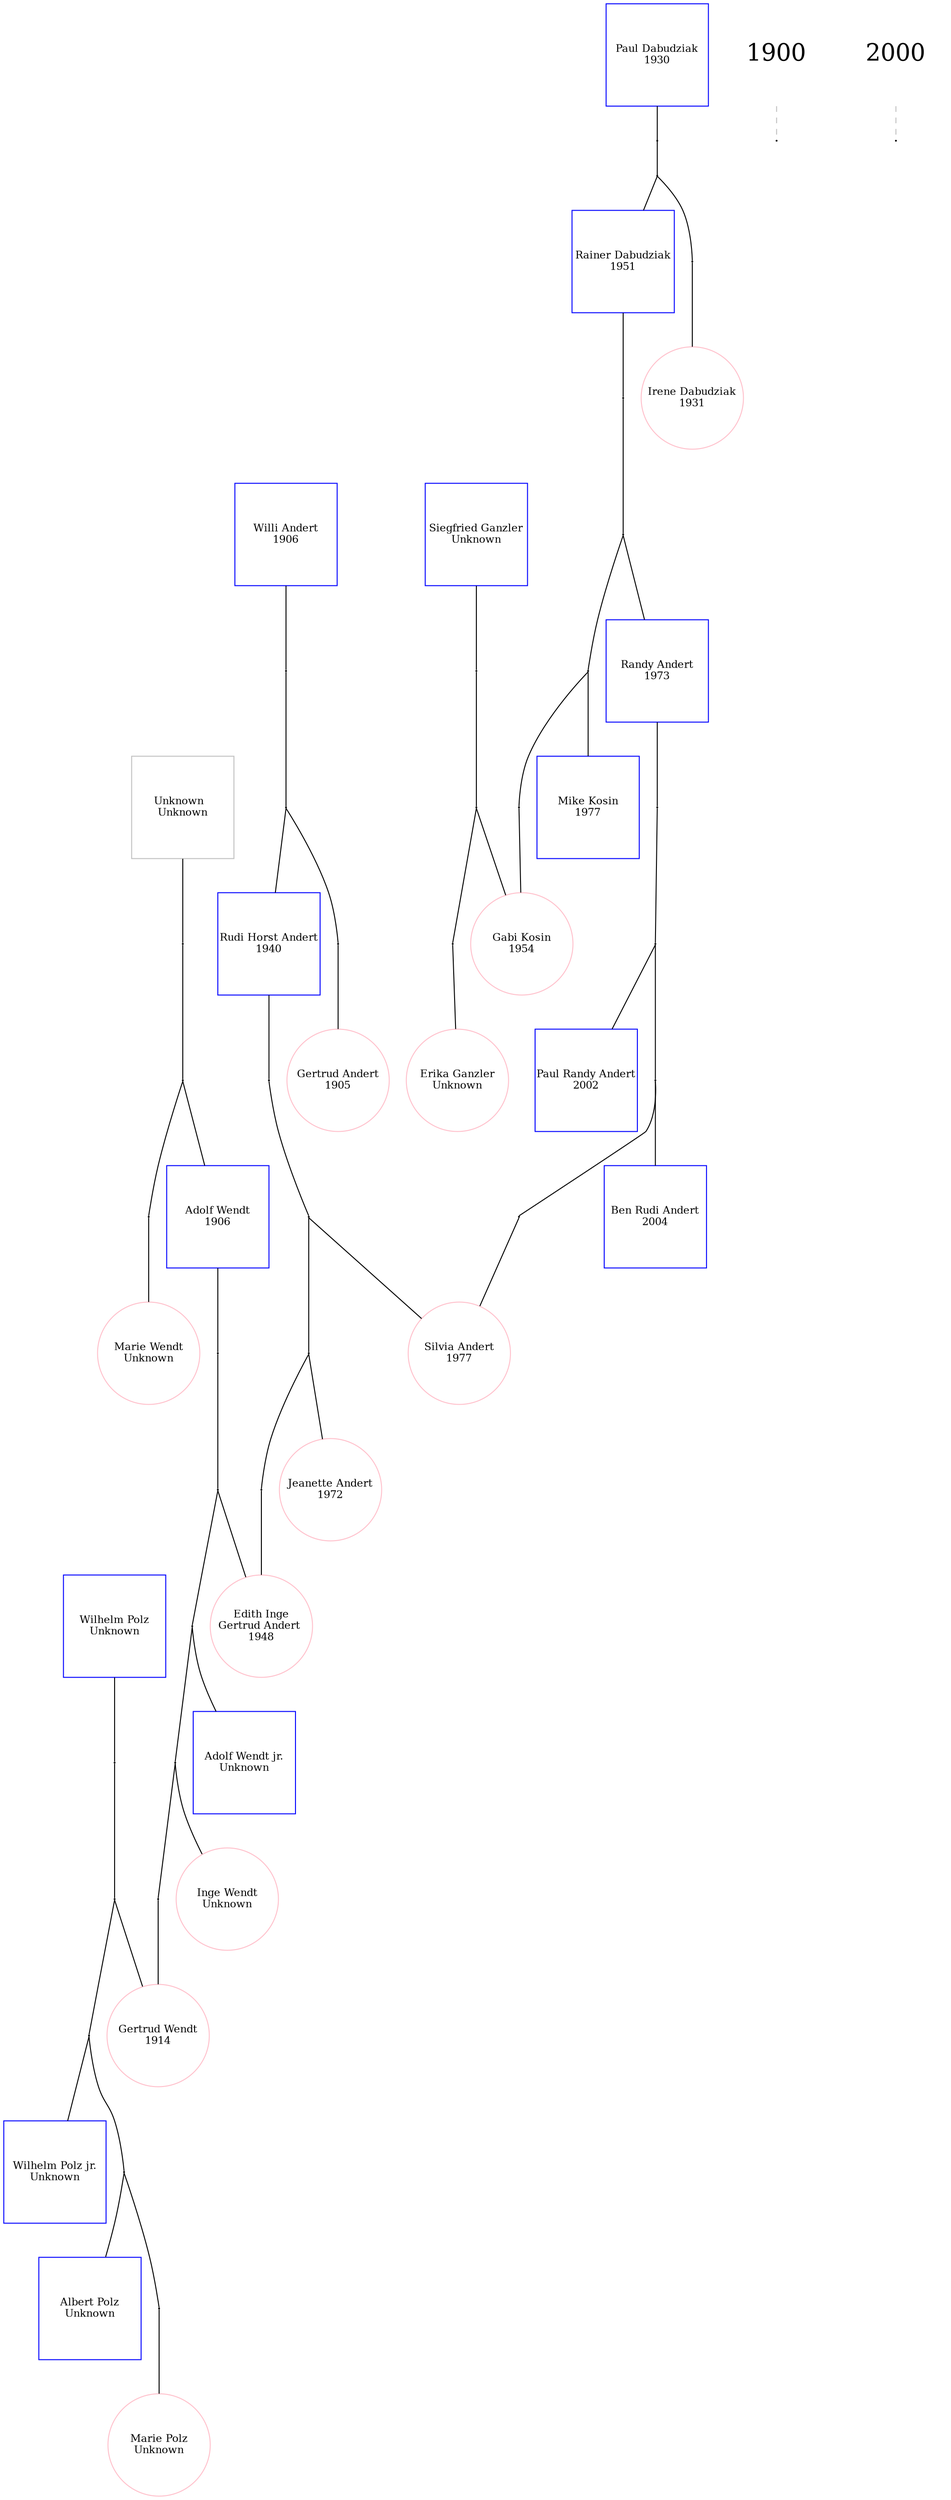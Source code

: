 digraph P {
    edge [dir=forward, arrowhead=none];
    node [fontsize=11, fixedsize=true, height=1.5, width=1.5];

x25_61y_19_25 [shape=square, color="blue",label="Ben Rudi Andert
2004", pos="25.61111,-19.25!"];

x22_0y_11_25 [shape=square, color="blue",label="Rudi Horst Andert
1940", pos="22,-11.25!"];

x12_0y_4_87 [shape=square, color="blue",label="Wilhelm Polz
Unknown", pos="12,-4.875!"];

x20_0y_6_87 [shape=circle, color="pink",label="Gertrud Andert
1905", pos="20,-6.875!"];

x36_0y_10_12 [shape=circle, color="pink",label="Irene Dabudziak
1931", pos="36,-10.125!"];

x30_0y_13_0 [shape=circle, color="pink",label="Gabi Kosin
1954", pos="30,-13!"];

x24_0y_7_0 [shape=square, color="blue",label="Willi Andert
1906", pos="24,-7!"];

x26_0y_9_87 [shape=circle, color="pink",label="Erika Ganzler
Unknown", pos="26,-9.875!"];

x3_0y_8_0 [shape=circle, color="pink",label="Gertrud Wendt
1914", pos="3,-8!"];

x6_25y_12_25 [shape=circle, color="pink",label="Edith Inge
Gertrud Andert 
1948", pos="6.25,-12.25!"];

x34_0y_9_87 [shape=square, color="blue",label="Siegfried Ganzler
Unknown", pos="34,-9.875!"];

x6_0y_8_0 [shape=square, color="blue",label="Wilhelm Polz jr.
Unknown", pos="6,-8!"];

x38_0y_12_62 [shape=square, color="blue",label="Rainer Dabudziak
1951", pos="38,-12.625!"];

x40_0y_10_0 [shape=square, color="blue",label="Paul Dabudziak
1930", pos="40,-10!"];

x11_50y_15_87 [shape=circle, color="pink",label="Silvia Andert
1977", pos="11.5,-15.875!"];

x0_0y_4_87 [shape=circle, color="pink",label="Marie Polz
Unknown", pos="0,-4.875!"];

x16_0y_7_0 [shape=square, color="blue",label="Adolf Wendt
1906", pos="16,-7!"];

x12_75y_11_12 [shape=circle, color="pink",label="Inge Wendt
Unknown", pos="12.75,-11.125!"];

x16_75y_15_25 [shape=circle, color="pink",label="Jeanette Andert
1972", pos="16.75,-15.25!"];

x9_0y_8_0 [shape=square, color="blue",label="Albert Polz
Unknown", pos="9,-8!"];

x32_66y_15_37 [shape=square, color="blue",label="Randy Andert
1973", pos="32.666668,-15.375!"];

x35_33y_15_87 [shape=square, color="blue",label="Mike Kosin
1977", pos="35.333332,-15.875!"];

x18_55y_19_0 [shape=square, color="blue",label="Paul Randy Andert
2002", pos="18.555555,-19!"];

x9_50y_11_12 [shape=square, color="blue",label="Adolf Wendt jr.
Unknown", pos="9.5,-11.125!"];

x14_0y_3_87 [shape=circle, color="pink",label="Marie Wendt
Unknown", pos="14,-3.875!"];

x18_0y_3_87 [shape=square, color="grey",label="Unknown  
Unknown", pos="18,-3.875!"];


    y1900 [shape=none, fontsize=25, label="1900", pos="-4,-6.25!"];
    y2000 [shape=none, fontsize=25, label="2000", pos="-4,-18.75!"];
    y0 [shape=circle,label="",height=0.01,width=0.01, pos="44,-6.25!"];
    y1 [shape=circle,label="",height=0.01,width=0.01, pos="44,-18.75!"];
    y1900 -> y0 [style=dashed, color="grey"] ; y2000 -> y1 [style=dashed, color="grey"]

x32_66y_17_43 [shape=circle,label="",height=0.01,width=0.01, pos="32.666668,-17.4375!"];
x11_50y_17_43 [shape=circle,label="",height=0.01,width=0.01, pos="11.5,-17.4375!"];
x18_55y_17_43 [shape=circle,label="",height=0.01,width=0.01, pos="18.555555,-17.4375!"];
x25_61y_17_43 [shape=circle,label="",height=0.01,width=0.01, pos="25.61111,-17.4375!"];

x32_66y_15_37 -> x32_66y_17_43 -> x18_55y_17_43 -> x25_61y_17_43 -> x11_50y_17_43 -> x11_50y_15_87
x18_55y_17_43 -> x18_55y_19_0; x25_61y_17_43 -> x25_61y_19_25; 

x22_0y_13_75 [shape=circle,label="",height=0.01,width=0.01, pos="22,-13.75!"];
x6_25y_13_75 [shape=circle,label="",height=0.01,width=0.01, pos="6.25,-13.75!"];
x11_50y_13_75 [shape=circle,label="",height=0.01,width=0.01, pos="11.5,-13.75!"];
x16_75y_13_75 [shape=circle,label="",height=0.01,width=0.01, pos="16.75,-13.75!"];

x22_0y_11_25 -> x22_0y_13_75 -> x11_50y_13_75 -> x16_75y_13_75 -> x6_25y_13_75 -> x6_25y_12_25
x11_50y_13_75 -> x11_50y_15_87; x16_75y_13_75 -> x16_75y_15_25; 

x16_0y_9_56 [shape=circle,label="",height=0.01,width=0.01, pos="16,-9.5625!"];
x3_0y_9_56 [shape=circle,label="",height=0.01,width=0.01, pos="3,-9.5625!"];
x6_25y_9_56 [shape=circle,label="",height=0.01,width=0.01, pos="6.25,-9.5625!"];
x9_50y_9_56 [shape=circle,label="",height=0.01,width=0.01, pos="9.5,-9.5625!"];
x12_75y_9_56 [shape=circle,label="",height=0.01,width=0.01, pos="12.75,-9.5625!"];

x16_0y_7_0 -> x16_0y_9_56 -> x6_25y_9_56 -> x9_50y_9_56 -> x12_75y_9_56 -> x3_0y_9_56 -> x3_0y_8_0
x6_25y_9_56 -> x6_25y_12_25; x9_50y_9_56 -> x9_50y_11_12; x12_75y_9_56 -> x12_75y_11_12; 

x12_0y_6_43 [shape=circle,label="",height=0.01,width=0.01, pos="12,-6.4375!"];
x0_0y_6_43 [shape=circle,label="",height=0.01,width=0.01, pos="0,-6.4375!"];
x3_0y_6_43 [shape=circle,label="",height=0.01,width=0.01, pos="3,-6.4375!"];
x6_0y_6_43 [shape=circle,label="",height=0.01,width=0.01, pos="6,-6.4375!"];
x9_0y_6_43 [shape=circle,label="",height=0.01,width=0.01, pos="9,-6.4375!"];

x12_0y_4_87 -> x12_0y_6_43 -> x3_0y_6_43 -> x6_0y_6_43 -> x9_0y_6_43 -> x0_0y_6_43 -> x0_0y_4_87
x3_0y_6_43 -> x3_0y_8_0; x6_0y_6_43 -> x6_0y_8_0; x9_0y_6_43 -> x9_0y_8_0; 

x18_0y_5_43 [shape=circle,label="",height=0.01,width=0.01, pos="18,-5.4375!"];
x14_0y_5_43 [shape=circle,label="",height=0.01,width=0.01, pos="14,-5.4375!"];
x16_0y_5_43 [shape=circle,label="",height=0.01,width=0.01, pos="16,-5.4375!"];

x18_0y_3_87 -> x18_0y_5_43 -> x16_0y_5_43 -> x14_0y_5_43 -> x14_0y_3_87
x16_0y_5_43 -> x16_0y_7_0; 

x24_0y_9_12 [shape=circle,label="",height=0.01,width=0.01, pos="24,-9.125!"];
x20_0y_9_12 [shape=circle,label="",height=0.01,width=0.01, pos="20,-9.125!"];
x22_0y_9_12 [shape=circle,label="",height=0.01,width=0.01, pos="22,-9.125!"];

x24_0y_7_0 -> x24_0y_9_12 -> x22_0y_9_12 -> x20_0y_9_12 -> x20_0y_6_87
x22_0y_9_12 -> x22_0y_11_25; 

x38_0y_14_18 [shape=circle,label="",height=0.01,width=0.01, pos="38,-14.1875!"];
x30_0y_14_18 [shape=circle,label="",height=0.01,width=0.01, pos="30,-14.1875!"];
x32_66y_14_18 [shape=circle,label="",height=0.01,width=0.01, pos="32.666668,-14.1875!"];
x35_33y_14_18 [shape=circle,label="",height=0.01,width=0.01, pos="35.333332,-14.1875!"];

x38_0y_12_62 -> x38_0y_14_18 -> x32_66y_14_18 -> x35_33y_14_18 -> x30_0y_14_18 -> x30_0y_13_0
x32_66y_14_18 -> x32_66y_15_37; x35_33y_14_18 -> x35_33y_15_87; 

x34_0y_11_43 [shape=circle,label="",height=0.01,width=0.01, pos="34,-11.4375!"];
x26_0y_11_43 [shape=circle,label="",height=0.01,width=0.01, pos="26,-11.4375!"];
x30_0y_11_43 [shape=circle,label="",height=0.01,width=0.01, pos="30,-11.4375!"];

x34_0y_9_87 -> x34_0y_11_43 -> x30_0y_11_43 -> x26_0y_11_43 -> x26_0y_9_87
x30_0y_11_43 -> x30_0y_13_0; 

x40_0y_11_37 [shape=circle,label="",height=0.01,width=0.01, pos="40,-11.375!"];
x36_0y_11_37 [shape=circle,label="",height=0.01,width=0.01, pos="36,-11.375!"];
x38_0y_11_37 [shape=circle,label="",height=0.01,width=0.01, pos="38,-11.375!"];

x40_0y_10_0 -> x40_0y_11_37 -> x38_0y_11_37 -> x36_0y_11_37 -> x36_0y_10_12
x38_0y_11_37 -> x38_0y_12_62; 


}